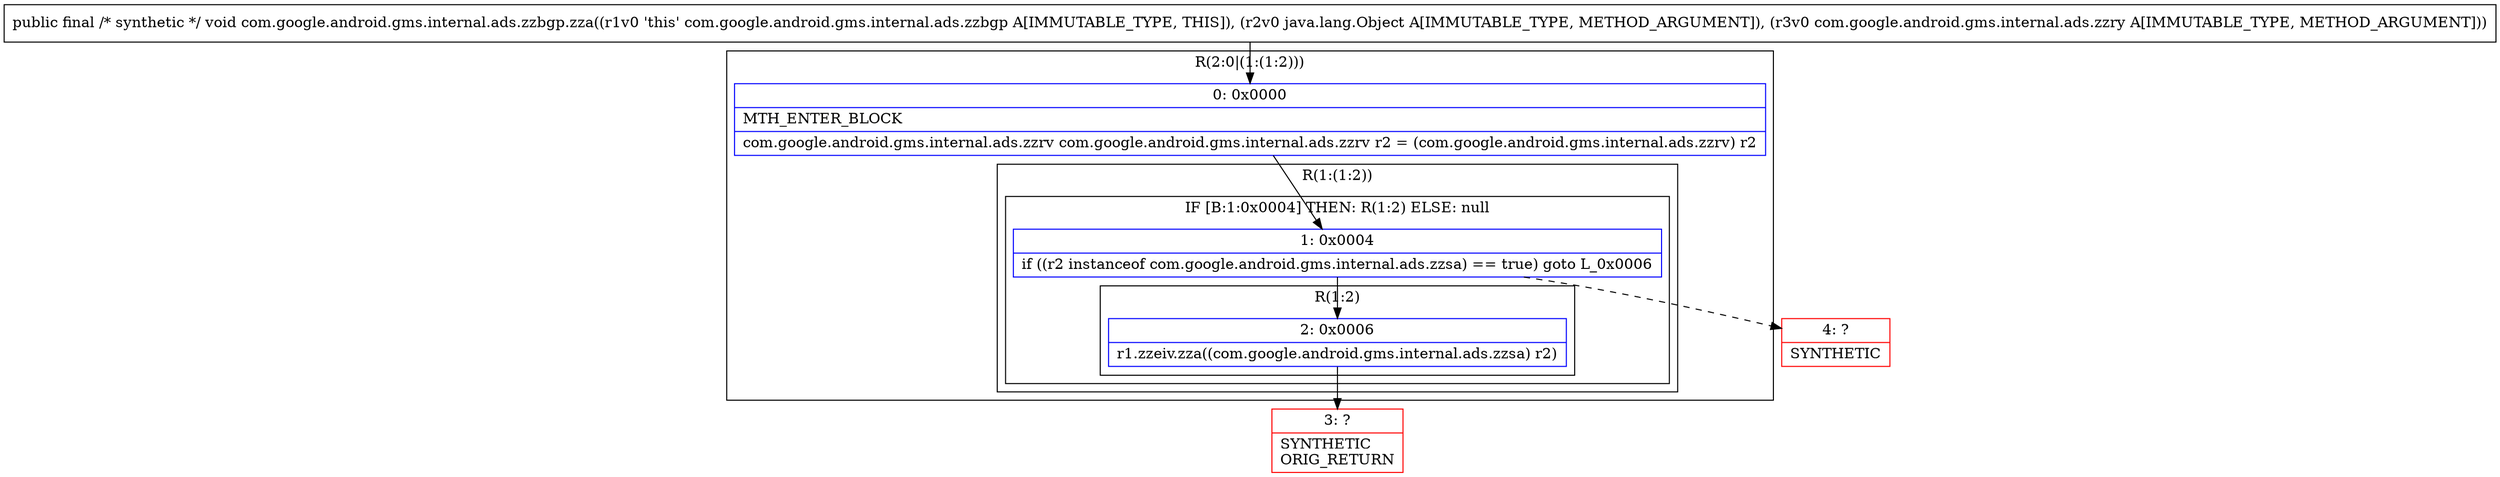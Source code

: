 digraph "CFG forcom.google.android.gms.internal.ads.zzbgp.zza(Ljava\/lang\/Object;Lcom\/google\/android\/gms\/internal\/ads\/zzry;)V" {
subgraph cluster_Region_1232194020 {
label = "R(2:0|(1:(1:2)))";
node [shape=record,color=blue];
Node_0 [shape=record,label="{0\:\ 0x0000|MTH_ENTER_BLOCK\l|com.google.android.gms.internal.ads.zzrv com.google.android.gms.internal.ads.zzrv r2 = (com.google.android.gms.internal.ads.zzrv) r2\l}"];
subgraph cluster_Region_1957169232 {
label = "R(1:(1:2))";
node [shape=record,color=blue];
subgraph cluster_IfRegion_493132055 {
label = "IF [B:1:0x0004] THEN: R(1:2) ELSE: null";
node [shape=record,color=blue];
Node_1 [shape=record,label="{1\:\ 0x0004|if ((r2 instanceof com.google.android.gms.internal.ads.zzsa) == true) goto L_0x0006\l}"];
subgraph cluster_Region_1230565057 {
label = "R(1:2)";
node [shape=record,color=blue];
Node_2 [shape=record,label="{2\:\ 0x0006|r1.zzeiv.zza((com.google.android.gms.internal.ads.zzsa) r2)\l}"];
}
}
}
}
Node_3 [shape=record,color=red,label="{3\:\ ?|SYNTHETIC\lORIG_RETURN\l}"];
Node_4 [shape=record,color=red,label="{4\:\ ?|SYNTHETIC\l}"];
MethodNode[shape=record,label="{public final \/* synthetic *\/ void com.google.android.gms.internal.ads.zzbgp.zza((r1v0 'this' com.google.android.gms.internal.ads.zzbgp A[IMMUTABLE_TYPE, THIS]), (r2v0 java.lang.Object A[IMMUTABLE_TYPE, METHOD_ARGUMENT]), (r3v0 com.google.android.gms.internal.ads.zzry A[IMMUTABLE_TYPE, METHOD_ARGUMENT])) }"];
MethodNode -> Node_0;
Node_0 -> Node_1;
Node_1 -> Node_2;
Node_1 -> Node_4[style=dashed];
Node_2 -> Node_3;
}

